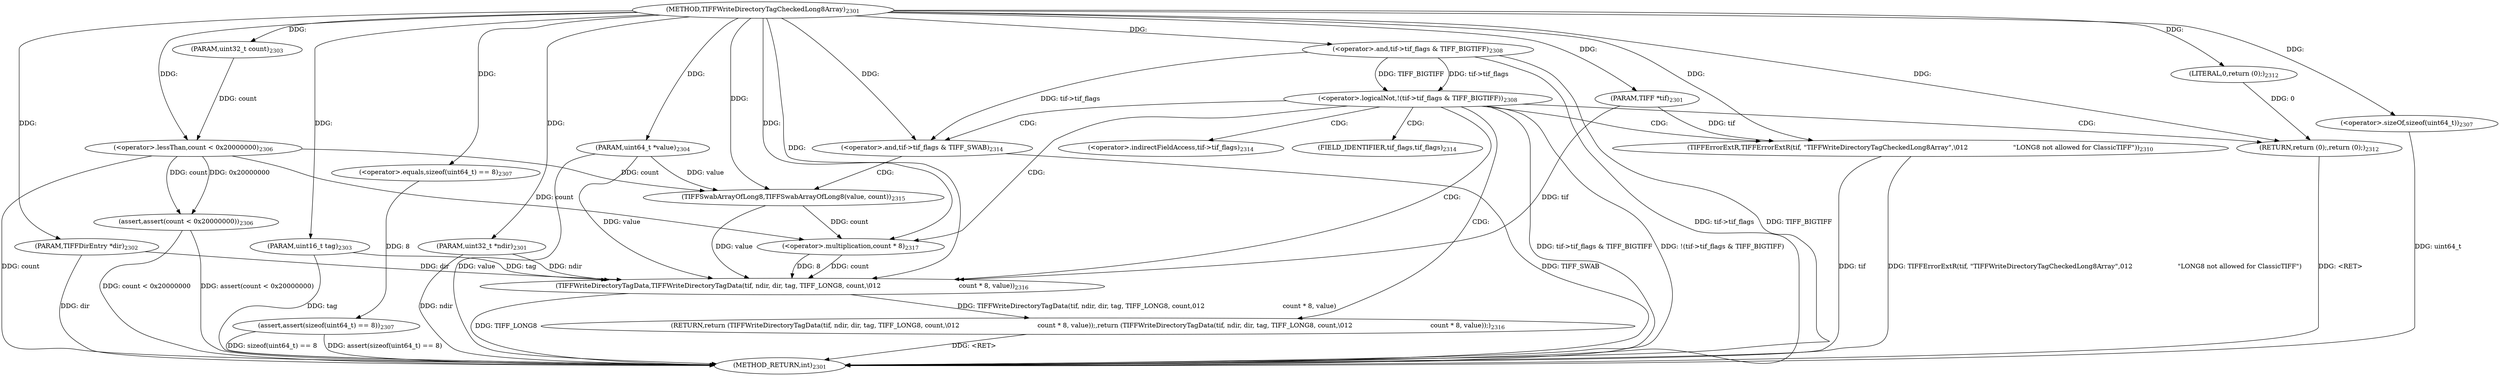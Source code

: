 digraph "TIFFWriteDirectoryTagCheckedLong8Array" {  
"70199" [label = <(METHOD,TIFFWriteDirectoryTagCheckedLong8Array)<SUB>2301</SUB>> ]
"70252" [label = <(METHOD_RETURN,int)<SUB>2301</SUB>> ]
"70200" [label = <(PARAM,TIFF *tif)<SUB>2301</SUB>> ]
"70201" [label = <(PARAM,uint32_t *ndir)<SUB>2301</SUB>> ]
"70202" [label = <(PARAM,TIFFDirEntry *dir)<SUB>2302</SUB>> ]
"70203" [label = <(PARAM,uint16_t tag)<SUB>2303</SUB>> ]
"70204" [label = <(PARAM,uint32_t count)<SUB>2303</SUB>> ]
"70205" [label = <(PARAM,uint64_t *value)<SUB>2304</SUB>> ]
"70207" [label = <(assert,assert(count &lt; 0x20000000))<SUB>2306</SUB>> ]
"70211" [label = <(assert,assert(sizeof(uint64_t) == 8))<SUB>2307</SUB>> ]
"70240" [label = <(RETURN,return (TIFFWriteDirectoryTagData(tif, ndir, dir, tag, TIFF_LONG8, count,\012                                      count * 8, value));,return (TIFFWriteDirectoryTagData(tif, ndir, dir, tag, TIFF_LONG8, count,\012                                      count * 8, value));)<SUB>2316</SUB>> ]
"70217" [label = <(&lt;operator&gt;.logicalNot,!(tif-&gt;tif_flags &amp; TIFF_BIGTIFF))<SUB>2308</SUB>> ]
"70231" [label = <(&lt;operator&gt;.and,tif-&gt;tif_flags &amp; TIFF_SWAB)<SUB>2314</SUB>> ]
"70241" [label = <(TIFFWriteDirectoryTagData,TIFFWriteDirectoryTagData(tif, ndir, dir, tag, TIFF_LONG8, count,\012                                      count * 8, value))<SUB>2316</SUB>> ]
"70208" [label = <(&lt;operator&gt;.lessThan,count &lt; 0x20000000)<SUB>2306</SUB>> ]
"70212" [label = <(&lt;operator&gt;.equals,sizeof(uint64_t) == 8)<SUB>2307</SUB>> ]
"70224" [label = <(TIFFErrorExtR,TIFFErrorExtR(tif, &quot;TIFFWriteDirectoryTagCheckedLong8Array&quot;,\012                      &quot;LONG8 not allowed for ClassicTIFF&quot;))<SUB>2310</SUB>> ]
"70228" [label = <(RETURN,return (0);,return (0);)<SUB>2312</SUB>> ]
"70237" [label = <(TIFFSwabArrayOfLong8,TIFFSwabArrayOfLong8(value, count))<SUB>2315</SUB>> ]
"70213" [label = <(&lt;operator&gt;.sizeOf,sizeof(uint64_t))<SUB>2307</SUB>> ]
"70218" [label = <(&lt;operator&gt;.and,tif-&gt;tif_flags &amp; TIFF_BIGTIFF)<SUB>2308</SUB>> ]
"70229" [label = <(LITERAL,0,return (0);)<SUB>2312</SUB>> ]
"70248" [label = <(&lt;operator&gt;.multiplication,count * 8)<SUB>2317</SUB>> ]
"70232" [label = <(&lt;operator&gt;.indirectFieldAccess,tif-&gt;tif_flags)<SUB>2314</SUB>> ]
"70234" [label = <(FIELD_IDENTIFIER,tif_flags,tif_flags)<SUB>2314</SUB>> ]
  "70240" -> "70252"  [ label = "DDG: &lt;RET&gt;"] 
  "70228" -> "70252"  [ label = "DDG: &lt;RET&gt;"] 
  "70201" -> "70252"  [ label = "DDG: ndir"] 
  "70202" -> "70252"  [ label = "DDG: dir"] 
  "70203" -> "70252"  [ label = "DDG: tag"] 
  "70205" -> "70252"  [ label = "DDG: value"] 
  "70208" -> "70252"  [ label = "DDG: count"] 
  "70207" -> "70252"  [ label = "DDG: count &lt; 0x20000000"] 
  "70207" -> "70252"  [ label = "DDG: assert(count &lt; 0x20000000)"] 
  "70211" -> "70252"  [ label = "DDG: sizeof(uint64_t) == 8"] 
  "70211" -> "70252"  [ label = "DDG: assert(sizeof(uint64_t) == 8)"] 
  "70218" -> "70252"  [ label = "DDG: tif-&gt;tif_flags"] 
  "70217" -> "70252"  [ label = "DDG: tif-&gt;tif_flags &amp; TIFF_BIGTIFF"] 
  "70217" -> "70252"  [ label = "DDG: !(tif-&gt;tif_flags &amp; TIFF_BIGTIFF)"] 
  "70224" -> "70252"  [ label = "DDG: tif"] 
  "70224" -> "70252"  [ label = "DDG: TIFFErrorExtR(tif, &quot;TIFFWriteDirectoryTagCheckedLong8Array&quot;,\012                      &quot;LONG8 not allowed for ClassicTIFF&quot;)"] 
  "70218" -> "70252"  [ label = "DDG: TIFF_BIGTIFF"] 
  "70231" -> "70252"  [ label = "DDG: TIFF_SWAB"] 
  "70213" -> "70252"  [ label = "DDG: uint64_t"] 
  "70241" -> "70252"  [ label = "DDG: TIFF_LONG8"] 
  "70199" -> "70200"  [ label = "DDG: "] 
  "70199" -> "70201"  [ label = "DDG: "] 
  "70199" -> "70202"  [ label = "DDG: "] 
  "70199" -> "70203"  [ label = "DDG: "] 
  "70199" -> "70204"  [ label = "DDG: "] 
  "70199" -> "70205"  [ label = "DDG: "] 
  "70241" -> "70240"  [ label = "DDG: TIFFWriteDirectoryTagData(tif, ndir, dir, tag, TIFF_LONG8, count,\012                                      count * 8, value)"] 
  "70208" -> "70207"  [ label = "DDG: count"] 
  "70208" -> "70207"  [ label = "DDG: 0x20000000"] 
  "70212" -> "70211"  [ label = "DDG: 8"] 
  "70204" -> "70208"  [ label = "DDG: count"] 
  "70199" -> "70208"  [ label = "DDG: "] 
  "70199" -> "70212"  [ label = "DDG: "] 
  "70218" -> "70217"  [ label = "DDG: tif-&gt;tif_flags"] 
  "70218" -> "70217"  [ label = "DDG: TIFF_BIGTIFF"] 
  "70229" -> "70228"  [ label = "DDG: 0"] 
  "70199" -> "70228"  [ label = "DDG: "] 
  "70218" -> "70231"  [ label = "DDG: tif-&gt;tif_flags"] 
  "70199" -> "70231"  [ label = "DDG: "] 
  "70200" -> "70241"  [ label = "DDG: tif"] 
  "70199" -> "70241"  [ label = "DDG: "] 
  "70201" -> "70241"  [ label = "DDG: ndir"] 
  "70202" -> "70241"  [ label = "DDG: dir"] 
  "70203" -> "70241"  [ label = "DDG: tag"] 
  "70248" -> "70241"  [ label = "DDG: count"] 
  "70248" -> "70241"  [ label = "DDG: 8"] 
  "70237" -> "70241"  [ label = "DDG: value"] 
  "70205" -> "70241"  [ label = "DDG: value"] 
  "70199" -> "70213"  [ label = "DDG: "] 
  "70199" -> "70218"  [ label = "DDG: "] 
  "70200" -> "70224"  [ label = "DDG: tif"] 
  "70199" -> "70224"  [ label = "DDG: "] 
  "70199" -> "70229"  [ label = "DDG: "] 
  "70205" -> "70237"  [ label = "DDG: value"] 
  "70199" -> "70237"  [ label = "DDG: "] 
  "70208" -> "70237"  [ label = "DDG: count"] 
  "70208" -> "70248"  [ label = "DDG: count"] 
  "70237" -> "70248"  [ label = "DDG: count"] 
  "70199" -> "70248"  [ label = "DDG: "] 
  "70217" -> "70231"  [ label = "CDG: "] 
  "70217" -> "70232"  [ label = "CDG: "] 
  "70217" -> "70241"  [ label = "CDG: "] 
  "70217" -> "70248"  [ label = "CDG: "] 
  "70217" -> "70234"  [ label = "CDG: "] 
  "70217" -> "70240"  [ label = "CDG: "] 
  "70217" -> "70224"  [ label = "CDG: "] 
  "70217" -> "70228"  [ label = "CDG: "] 
  "70231" -> "70237"  [ label = "CDG: "] 
}
